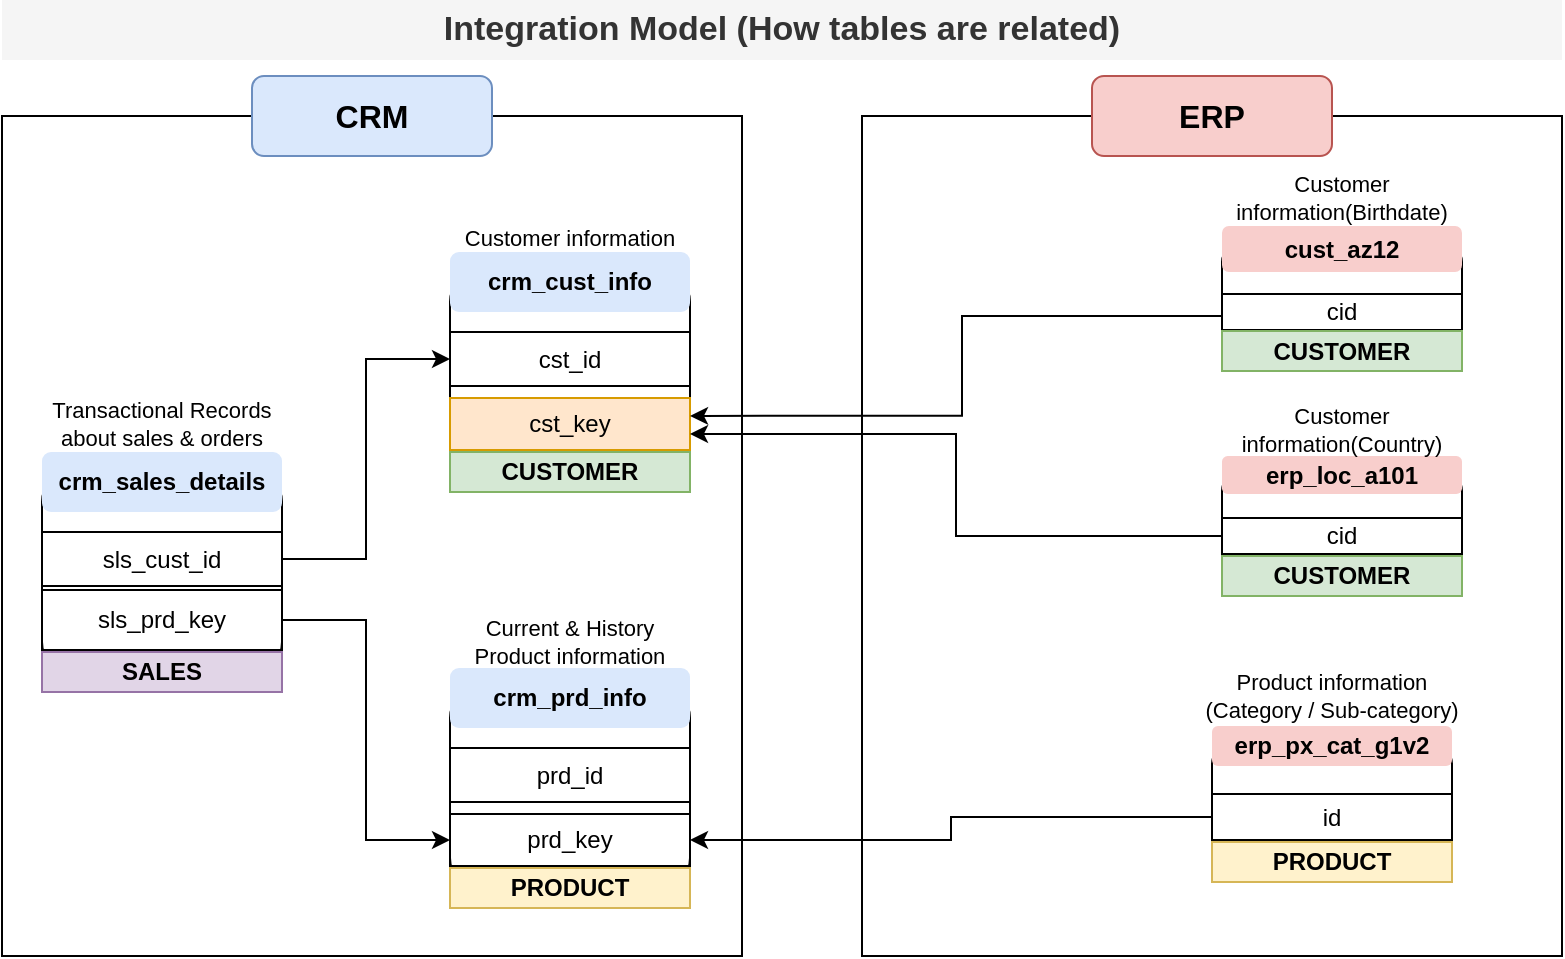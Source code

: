 <mxfile version="26.1.1">
  <diagram name="Page-1" id="V6ks3FdHEj1WXmo5Wann">
    <mxGraphModel dx="880" dy="524" grid="1" gridSize="10" guides="1" tooltips="1" connect="0" arrows="1" fold="1" page="1" pageScale="1" pageWidth="827" pageHeight="1169" math="0" shadow="0">
      <root>
        <mxCell id="0" />
        <mxCell id="1" parent="0" />
        <mxCell id="EssHy0_6V-OvfMot1U7m-1" value="" style="rounded=1;whiteSpace=wrap;html=1;fillColor=none;" parent="1" vertex="1">
          <mxGeometry x="100" y="248" width="120" height="100" as="geometry" />
        </mxCell>
        <mxCell id="EssHy0_6V-OvfMot1U7m-2" value="&lt;b&gt;crm_sales_details&lt;/b&gt;" style="rounded=1;whiteSpace=wrap;html=1;fillColor=#dae8fc;strokeColor=none;" parent="1" vertex="1">
          <mxGeometry x="100" y="238" width="120" height="30" as="geometry" />
        </mxCell>
        <mxCell id="EssHy0_6V-OvfMot1U7m-4" value="Transactional Records about sales &amp;amp; orders" style="text;html=1;align=center;verticalAlign=middle;whiteSpace=wrap;rounded=0;fontSize=11;" parent="1" vertex="1">
          <mxGeometry x="100" y="209" width="120" height="30" as="geometry" />
        </mxCell>
        <mxCell id="EssHy0_6V-OvfMot1U7m-20" style="edgeStyle=orthogonalEdgeStyle;rounded=0;orthogonalLoop=1;jettySize=auto;html=1;entryX=0;entryY=0.5;entryDx=0;entryDy=0;" parent="1" source="EssHy0_6V-OvfMot1U7m-5" target="EssHy0_6V-OvfMot1U7m-11" edge="1">
          <mxGeometry relative="1" as="geometry" />
        </mxCell>
        <mxCell id="EssHy0_6V-OvfMot1U7m-5" value="sls_cust_id" style="text;html=1;align=center;verticalAlign=middle;whiteSpace=wrap;rounded=0;strokeColor=default;" parent="1" vertex="1">
          <mxGeometry x="100" y="278" width="120" height="27" as="geometry" />
        </mxCell>
        <mxCell id="EssHy0_6V-OvfMot1U7m-21" style="edgeStyle=orthogonalEdgeStyle;rounded=0;orthogonalLoop=1;jettySize=auto;html=1;entryX=0;entryY=0.5;entryDx=0;entryDy=0;" parent="1" source="EssHy0_6V-OvfMot1U7m-6" target="EssHy0_6V-OvfMot1U7m-17" edge="1">
          <mxGeometry relative="1" as="geometry" />
        </mxCell>
        <mxCell id="EssHy0_6V-OvfMot1U7m-6" value="sls_prd_key" style="text;html=1;align=center;verticalAlign=middle;whiteSpace=wrap;rounded=0;strokeColor=default;" parent="1" vertex="1">
          <mxGeometry x="100" y="307" width="120" height="30" as="geometry" />
        </mxCell>
        <mxCell id="EssHy0_6V-OvfMot1U7m-8" value="" style="rounded=1;whiteSpace=wrap;html=1;fillColor=none;" parent="1" vertex="1">
          <mxGeometry x="304" y="148" width="120" height="100" as="geometry" />
        </mxCell>
        <mxCell id="EssHy0_6V-OvfMot1U7m-9" value="&lt;b&gt;crm_cust_info&lt;/b&gt;" style="rounded=1;whiteSpace=wrap;html=1;fillColor=#dae8fc;strokeColor=none;" parent="1" vertex="1">
          <mxGeometry x="304" y="138" width="120" height="30" as="geometry" />
        </mxCell>
        <mxCell id="EssHy0_6V-OvfMot1U7m-10" value="Customer information" style="text;html=1;align=center;verticalAlign=middle;whiteSpace=wrap;rounded=0;fontSize=11;" parent="1" vertex="1">
          <mxGeometry x="304" y="113" width="120" height="35" as="geometry" />
        </mxCell>
        <mxCell id="EssHy0_6V-OvfMot1U7m-11" value="cst_id" style="text;html=1;align=center;verticalAlign=middle;whiteSpace=wrap;rounded=0;strokeColor=default;" parent="1" vertex="1">
          <mxGeometry x="304" y="178" width="120" height="27" as="geometry" />
        </mxCell>
        <mxCell id="EssHy0_6V-OvfMot1U7m-12" value="cst_key" style="text;html=1;align=center;verticalAlign=middle;whiteSpace=wrap;rounded=0;strokeColor=#d79b00;fillColor=#ffe6cc;" parent="1" vertex="1">
          <mxGeometry x="304" y="211" width="120" height="26" as="geometry" />
        </mxCell>
        <mxCell id="EssHy0_6V-OvfMot1U7m-13" value="" style="rounded=1;whiteSpace=wrap;html=1;fillColor=none;" parent="1" vertex="1">
          <mxGeometry x="304" y="356" width="120" height="100" as="geometry" />
        </mxCell>
        <mxCell id="EssHy0_6V-OvfMot1U7m-14" value="&lt;b&gt;crm_prd_info&lt;/b&gt;" style="rounded=1;whiteSpace=wrap;html=1;fillColor=#dae8fc;strokeColor=none;" parent="1" vertex="1">
          <mxGeometry x="304" y="346" width="120" height="30" as="geometry" />
        </mxCell>
        <mxCell id="EssHy0_6V-OvfMot1U7m-15" value="Current &amp;amp; History Product information" style="text;html=1;align=center;verticalAlign=middle;whiteSpace=wrap;rounded=0;fontSize=11;" parent="1" vertex="1">
          <mxGeometry x="304" y="315" width="120" height="35" as="geometry" />
        </mxCell>
        <mxCell id="EssHy0_6V-OvfMot1U7m-16" value="prd_id" style="text;html=1;align=center;verticalAlign=middle;whiteSpace=wrap;rounded=0;strokeColor=default;" parent="1" vertex="1">
          <mxGeometry x="304" y="386" width="120" height="27" as="geometry" />
        </mxCell>
        <mxCell id="EssHy0_6V-OvfMot1U7m-17" value="prd_key" style="text;html=1;align=center;verticalAlign=middle;whiteSpace=wrap;rounded=0;strokeColor=default;" parent="1" vertex="1">
          <mxGeometry x="304" y="419" width="120" height="26" as="geometry" />
        </mxCell>
        <mxCell id="EssHy0_6V-OvfMot1U7m-26" value="" style="rounded=1;whiteSpace=wrap;html=1;fillColor=none;" parent="1" vertex="1">
          <mxGeometry x="690" y="135" width="120" height="53" as="geometry" />
        </mxCell>
        <mxCell id="EssHy0_6V-OvfMot1U7m-27" value="cust_az12" style="rounded=1;whiteSpace=wrap;html=1;fillColor=#f8cecc;strokeColor=none;fontStyle=1;" parent="1" vertex="1">
          <mxGeometry x="690" y="125" width="120" height="23" as="geometry" />
        </mxCell>
        <mxCell id="EssHy0_6V-OvfMot1U7m-28" value="Customer information(Birthdate)" style="text;html=1;align=center;verticalAlign=middle;whiteSpace=wrap;rounded=0;fontSize=11;" parent="1" vertex="1">
          <mxGeometry x="690" y="93" width="120" height="35" as="geometry" />
        </mxCell>
        <mxCell id="EssHy0_6V-OvfMot1U7m-29" value="cid" style="text;html=1;align=center;verticalAlign=middle;whiteSpace=wrap;rounded=0;strokeColor=default;" parent="1" vertex="1">
          <mxGeometry x="690" y="159" width="120" height="18" as="geometry" />
        </mxCell>
        <mxCell id="EssHy0_6V-OvfMot1U7m-42" value="" style="rounded=1;whiteSpace=wrap;html=1;fillColor=none;" parent="1" vertex="1">
          <mxGeometry x="690" y="250" width="120" height="49" as="geometry" />
        </mxCell>
        <mxCell id="EssHy0_6V-OvfMot1U7m-43" value="erp_loc_a101" style="rounded=1;whiteSpace=wrap;html=1;fillColor=#f8cecc;strokeColor=none;fontStyle=1" parent="1" vertex="1">
          <mxGeometry x="690" y="240" width="120" height="19" as="geometry" />
        </mxCell>
        <mxCell id="EssHy0_6V-OvfMot1U7m-44" value="Customer information(Country)" style="text;html=1;align=center;verticalAlign=middle;whiteSpace=wrap;rounded=0;fontSize=11;" parent="1" vertex="1">
          <mxGeometry x="690" y="209" width="120" height="35" as="geometry" />
        </mxCell>
        <mxCell id="EssHy0_6V-OvfMot1U7m-45" value="cid" style="text;html=1;align=center;verticalAlign=middle;whiteSpace=wrap;rounded=0;strokeColor=default;" parent="1" vertex="1">
          <mxGeometry x="690" y="271" width="120" height="18" as="geometry" />
        </mxCell>
        <mxCell id="EssHy0_6V-OvfMot1U7m-49" value="" style="rounded=1;whiteSpace=wrap;html=1;fillColor=none;" parent="1" vertex="1">
          <mxGeometry x="685" y="385" width="120" height="60" as="geometry" />
        </mxCell>
        <mxCell id="EssHy0_6V-OvfMot1U7m-50" value="erp_px_cat_g1v2" style="rounded=1;whiteSpace=wrap;html=1;fillColor=#f8cecc;strokeColor=none;fontStyle=1" parent="1" vertex="1">
          <mxGeometry x="685" y="375" width="120" height="20" as="geometry" />
        </mxCell>
        <mxCell id="EssHy0_6V-OvfMot1U7m-51" value="Product information&lt;div&gt;(Category / Sub-category)&lt;/div&gt;" style="text;html=1;align=center;verticalAlign=middle;whiteSpace=wrap;rounded=0;fontSize=11;" parent="1" vertex="1">
          <mxGeometry x="680" y="342" width="130" height="35" as="geometry" />
        </mxCell>
        <mxCell id="EssHy0_6V-OvfMot1U7m-52" value="id" style="text;html=1;align=center;verticalAlign=middle;whiteSpace=wrap;rounded=0;strokeColor=default;" parent="1" vertex="1">
          <mxGeometry x="685" y="409" width="120" height="23" as="geometry" />
        </mxCell>
        <mxCell id="EssHy0_6V-OvfMot1U7m-55" style="edgeStyle=orthogonalEdgeStyle;rounded=0;orthogonalLoop=1;jettySize=auto;html=1;" parent="1" source="EssHy0_6V-OvfMot1U7m-52" target="EssHy0_6V-OvfMot1U7m-17" edge="1">
          <mxGeometry relative="1" as="geometry">
            <mxPoint x="430" y="431" as="targetPoint" />
          </mxGeometry>
        </mxCell>
        <mxCell id="EssHy0_6V-OvfMot1U7m-59" style="edgeStyle=orthogonalEdgeStyle;rounded=0;orthogonalLoop=1;jettySize=auto;html=1;entryX=1;entryY=0.692;entryDx=0;entryDy=0;entryPerimeter=0;" parent="1" source="EssHy0_6V-OvfMot1U7m-45" target="EssHy0_6V-OvfMot1U7m-12" edge="1">
          <mxGeometry relative="1" as="geometry" />
        </mxCell>
        <mxCell id="EssHy0_6V-OvfMot1U7m-61" value="" style="rounded=0;whiteSpace=wrap;html=1;fillColor=none;" parent="1" vertex="1">
          <mxGeometry x="80" y="70" width="370" height="420" as="geometry" />
        </mxCell>
        <mxCell id="EssHy0_6V-OvfMot1U7m-62" value="" style="rounded=0;whiteSpace=wrap;html=1;fillColor=none;" parent="1" vertex="1">
          <mxGeometry x="510" y="70" width="350" height="420" as="geometry" />
        </mxCell>
        <mxCell id="EssHy0_6V-OvfMot1U7m-63" value="&lt;font style=&quot;font-size: 16px;&quot;&gt;&lt;b&gt;CRM&lt;/b&gt;&lt;/font&gt;" style="rounded=1;whiteSpace=wrap;html=1;fillColor=#dae8fc;strokeColor=#6c8ebf;" parent="1" vertex="1">
          <mxGeometry x="205" y="50" width="120" height="40" as="geometry" />
        </mxCell>
        <mxCell id="EssHy0_6V-OvfMot1U7m-64" value="&lt;b&gt;&lt;font style=&quot;font-size: 16px;&quot;&gt;ERP&lt;/font&gt;&lt;/b&gt;" style="rounded=1;whiteSpace=wrap;html=1;fillColor=#f8cecc;strokeColor=#b85450;" parent="1" vertex="1">
          <mxGeometry x="625" y="50" width="120" height="40" as="geometry" />
        </mxCell>
        <mxCell id="EssHy0_6V-OvfMot1U7m-65" value="Integration Model (How tables are related)" style="text;html=1;align=center;verticalAlign=middle;whiteSpace=wrap;rounded=0;strokeWidth=1;fontSize=17;fontStyle=1;fillColor=#f5f5f5;fontColor=#333333;strokeColor=none;" parent="1" vertex="1">
          <mxGeometry x="80" y="12" width="780" height="30" as="geometry" />
        </mxCell>
        <mxCell id="xsIwEpw76I5qrLl95wHh-1" value="&lt;b&gt;SALES&lt;/b&gt;" style="text;html=1;strokeColor=#9673a6;fillColor=#e1d5e7;align=center;verticalAlign=middle;whiteSpace=wrap;overflow=hidden;" parent="1" vertex="1">
          <mxGeometry x="100" y="338" width="120" height="20" as="geometry" />
        </mxCell>
        <mxCell id="xsIwEpw76I5qrLl95wHh-2" value="&lt;b&gt;CUSTOMER&lt;/b&gt;" style="text;html=1;strokeColor=#82b366;fillColor=#d5e8d4;align=center;verticalAlign=middle;whiteSpace=wrap;overflow=hidden;" parent="1" vertex="1">
          <mxGeometry x="304" y="238" width="120" height="20" as="geometry" />
        </mxCell>
        <mxCell id="xsIwEpw76I5qrLl95wHh-3" value="&lt;b&gt;PRODUCT&lt;/b&gt;" style="text;html=1;strokeColor=#d6b656;fillColor=#fff2cc;align=center;verticalAlign=middle;whiteSpace=wrap;overflow=hidden;" parent="1" vertex="1">
          <mxGeometry x="304" y="446" width="120" height="20" as="geometry" />
        </mxCell>
        <mxCell id="xsIwEpw76I5qrLl95wHh-5" value="&lt;b&gt;CUSTOMER&lt;/b&gt;" style="text;html=1;strokeColor=#82b366;fillColor=#d5e8d4;align=center;verticalAlign=middle;whiteSpace=wrap;overflow=hidden;" parent="1" vertex="1">
          <mxGeometry x="690" y="177.5" width="120" height="20" as="geometry" />
        </mxCell>
        <mxCell id="xsIwEpw76I5qrLl95wHh-8" value="&lt;b&gt;CUSTOMER&lt;/b&gt;" style="text;html=1;strokeColor=#82b366;fillColor=#d5e8d4;align=center;verticalAlign=middle;whiteSpace=wrap;overflow=hidden;" parent="1" vertex="1">
          <mxGeometry x="690" y="290" width="120" height="20" as="geometry" />
        </mxCell>
        <mxCell id="xsIwEpw76I5qrLl95wHh-9" value="&lt;b&gt;PRODUCT&lt;/b&gt;" style="text;html=1;strokeColor=#d6b656;fillColor=#fff2cc;align=center;verticalAlign=middle;whiteSpace=wrap;overflow=hidden;" parent="1" vertex="1">
          <mxGeometry x="685" y="433" width="120" height="20" as="geometry" />
        </mxCell>
        <mxCell id="xsIwEpw76I5qrLl95wHh-16" style="edgeStyle=orthogonalEdgeStyle;rounded=0;orthogonalLoop=1;jettySize=auto;html=1;entryX=0.919;entryY=0.357;entryDx=0;entryDy=0;entryPerimeter=0;exitX=0.514;exitY=0.238;exitDx=0;exitDy=0;exitPerimeter=0;" parent="1" source="EssHy0_6V-OvfMot1U7m-62" edge="1">
          <mxGeometry relative="1" as="geometry">
            <mxPoint x="680" y="168" as="sourcePoint" />
            <mxPoint x="424.03" y="219.94" as="targetPoint" />
            <Array as="points">
              <mxPoint x="560" y="170" />
              <mxPoint x="560" y="220" />
            </Array>
          </mxGeometry>
        </mxCell>
      </root>
    </mxGraphModel>
  </diagram>
</mxfile>
